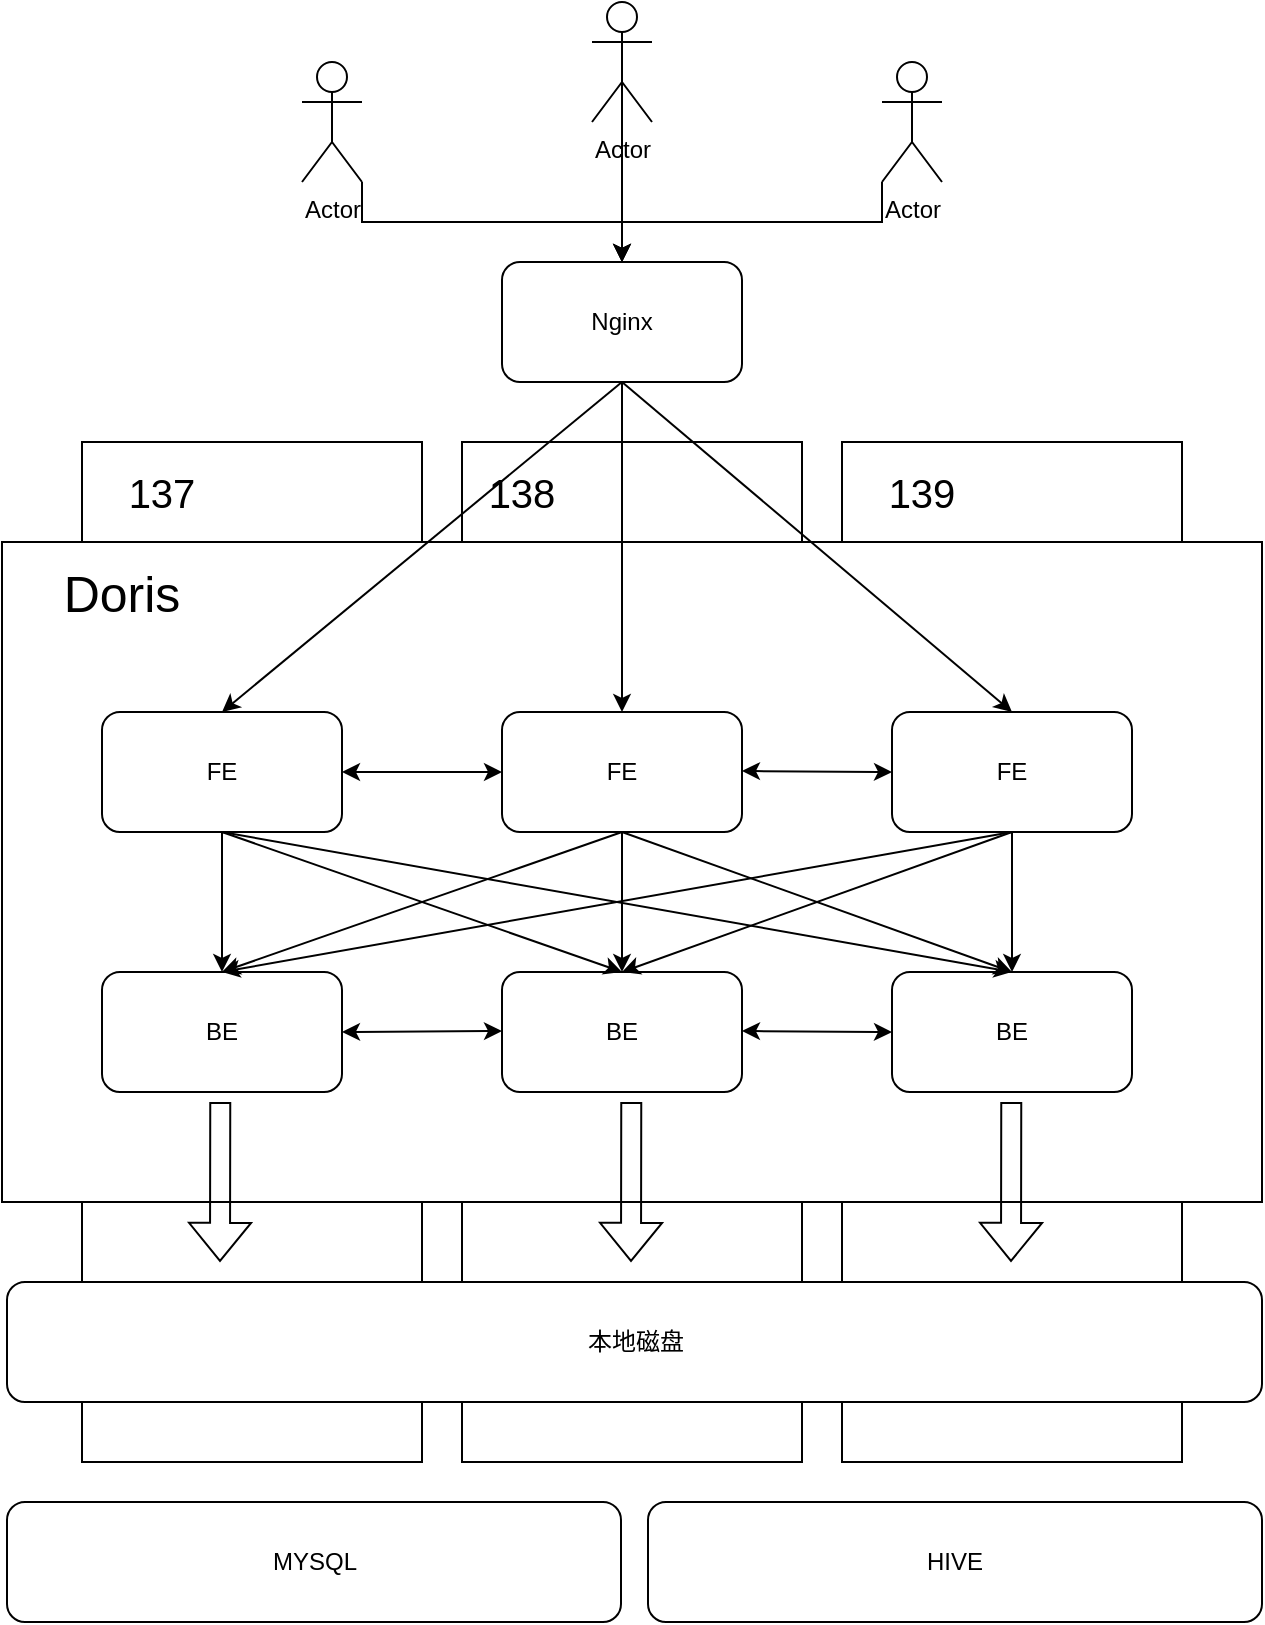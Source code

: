 <mxfile version="24.0.7" type="github">
  <diagram name="第 1 页" id="SJl4heF6QDPqfDFAQpFO">
    <mxGraphModel dx="1386" dy="751" grid="1" gridSize="10" guides="1" tooltips="1" connect="1" arrows="1" fold="1" page="1" pageScale="1" pageWidth="827" pageHeight="1169" math="0" shadow="0">
      <root>
        <mxCell id="0" />
        <mxCell id="1" parent="0" />
        <mxCell id="u3cb8cZpQzkLi7kSh3im-46" value="" style="rounded=0;whiteSpace=wrap;html=1;" vertex="1" parent="1">
          <mxGeometry x="500" y="260" width="170" height="510" as="geometry" />
        </mxCell>
        <mxCell id="u3cb8cZpQzkLi7kSh3im-44" value="" style="rounded=0;whiteSpace=wrap;html=1;" vertex="1" parent="1">
          <mxGeometry x="310" y="260" width="170" height="510" as="geometry" />
        </mxCell>
        <mxCell id="u3cb8cZpQzkLi7kSh3im-42" value="" style="rounded=0;whiteSpace=wrap;html=1;" vertex="1" parent="1">
          <mxGeometry x="120" y="260" width="170" height="510" as="geometry" />
        </mxCell>
        <mxCell id="u3cb8cZpQzkLi7kSh3im-1" value="Nginx" style="rounded=1;whiteSpace=wrap;html=1;" vertex="1" parent="1">
          <mxGeometry x="330" y="170" width="120" height="60" as="geometry" />
        </mxCell>
        <mxCell id="u3cb8cZpQzkLi7kSh3im-13" style="edgeStyle=orthogonalEdgeStyle;rounded=0;orthogonalLoop=1;jettySize=auto;html=1;exitX=0.5;exitY=0.5;exitDx=0;exitDy=0;exitPerimeter=0;" edge="1" parent="1" source="u3cb8cZpQzkLi7kSh3im-2">
          <mxGeometry relative="1" as="geometry">
            <mxPoint x="390" y="170" as="targetPoint" />
          </mxGeometry>
        </mxCell>
        <mxCell id="u3cb8cZpQzkLi7kSh3im-2" value="Actor" style="shape=umlActor;verticalLabelPosition=bottom;verticalAlign=top;html=1;outlineConnect=0;" vertex="1" parent="1">
          <mxGeometry x="375" y="40" width="30" height="60" as="geometry" />
        </mxCell>
        <mxCell id="u3cb8cZpQzkLi7kSh3im-11" style="edgeStyle=orthogonalEdgeStyle;rounded=0;orthogonalLoop=1;jettySize=auto;html=1;exitX=1;exitY=1;exitDx=0;exitDy=0;exitPerimeter=0;" edge="1" parent="1" source="u3cb8cZpQzkLi7kSh3im-3" target="u3cb8cZpQzkLi7kSh3im-1">
          <mxGeometry relative="1" as="geometry" />
        </mxCell>
        <mxCell id="u3cb8cZpQzkLi7kSh3im-3" value="Actor" style="shape=umlActor;verticalLabelPosition=bottom;verticalAlign=top;html=1;outlineConnect=0;" vertex="1" parent="1">
          <mxGeometry x="230" y="70" width="30" height="60" as="geometry" />
        </mxCell>
        <mxCell id="u3cb8cZpQzkLi7kSh3im-14" style="edgeStyle=orthogonalEdgeStyle;rounded=0;orthogonalLoop=1;jettySize=auto;html=1;exitX=0;exitY=1;exitDx=0;exitDy=0;exitPerimeter=0;entryX=0.5;entryY=0;entryDx=0;entryDy=0;" edge="1" parent="1" source="u3cb8cZpQzkLi7kSh3im-4" target="u3cb8cZpQzkLi7kSh3im-1">
          <mxGeometry relative="1" as="geometry" />
        </mxCell>
        <mxCell id="u3cb8cZpQzkLi7kSh3im-4" value="Actor" style="shape=umlActor;verticalLabelPosition=bottom;verticalAlign=top;html=1;outlineConnect=0;" vertex="1" parent="1">
          <mxGeometry x="520" y="70" width="30" height="60" as="geometry" />
        </mxCell>
        <mxCell id="u3cb8cZpQzkLi7kSh3im-15" value="" style="rounded=0;whiteSpace=wrap;html=1;" vertex="1" parent="1">
          <mxGeometry x="80" y="310" width="630" height="330" as="geometry" />
        </mxCell>
        <mxCell id="u3cb8cZpQzkLi7kSh3im-16" value="FE" style="rounded=1;whiteSpace=wrap;html=1;" vertex="1" parent="1">
          <mxGeometry x="130" y="395" width="120" height="60" as="geometry" />
        </mxCell>
        <mxCell id="u3cb8cZpQzkLi7kSh3im-17" value="FE" style="rounded=1;whiteSpace=wrap;html=1;" vertex="1" parent="1">
          <mxGeometry x="330" y="395" width="120" height="60" as="geometry" />
        </mxCell>
        <mxCell id="u3cb8cZpQzkLi7kSh3im-18" value="FE" style="rounded=1;whiteSpace=wrap;html=1;" vertex="1" parent="1">
          <mxGeometry x="525" y="395" width="120" height="60" as="geometry" />
        </mxCell>
        <mxCell id="u3cb8cZpQzkLi7kSh3im-19" value="Doris" style="text;html=1;align=center;verticalAlign=middle;whiteSpace=wrap;rounded=0;fontSize=25;" vertex="1" parent="1">
          <mxGeometry x="110" y="320" width="60" height="30" as="geometry" />
        </mxCell>
        <mxCell id="u3cb8cZpQzkLi7kSh3im-20" value="" style="endArrow=classic;startArrow=classic;html=1;rounded=0;entryX=0;entryY=0.5;entryDx=0;entryDy=0;exitX=1;exitY=0.5;exitDx=0;exitDy=0;" edge="1" parent="1" source="u3cb8cZpQzkLi7kSh3im-16" target="u3cb8cZpQzkLi7kSh3im-17">
          <mxGeometry width="50" height="50" relative="1" as="geometry">
            <mxPoint x="250" y="445" as="sourcePoint" />
            <mxPoint x="300" y="395" as="targetPoint" />
          </mxGeometry>
        </mxCell>
        <mxCell id="u3cb8cZpQzkLi7kSh3im-21" value="" style="endArrow=classic;startArrow=classic;html=1;rounded=0;exitX=1;exitY=0.5;exitDx=0;exitDy=0;entryX=0;entryY=0.5;entryDx=0;entryDy=0;" edge="1" parent="1" target="u3cb8cZpQzkLi7kSh3im-18">
          <mxGeometry width="50" height="50" relative="1" as="geometry">
            <mxPoint x="450" y="424.5" as="sourcePoint" />
            <mxPoint x="520" y="425" as="targetPoint" />
          </mxGeometry>
        </mxCell>
        <mxCell id="u3cb8cZpQzkLi7kSh3im-22" value="BE" style="rounded=1;whiteSpace=wrap;html=1;" vertex="1" parent="1">
          <mxGeometry x="130" y="525" width="120" height="60" as="geometry" />
        </mxCell>
        <mxCell id="u3cb8cZpQzkLi7kSh3im-23" value="BE" style="rounded=1;whiteSpace=wrap;html=1;" vertex="1" parent="1">
          <mxGeometry x="330" y="525" width="120" height="60" as="geometry" />
        </mxCell>
        <mxCell id="u3cb8cZpQzkLi7kSh3im-24" value="BE" style="rounded=1;whiteSpace=wrap;html=1;" vertex="1" parent="1">
          <mxGeometry x="525" y="525" width="120" height="60" as="geometry" />
        </mxCell>
        <mxCell id="u3cb8cZpQzkLi7kSh3im-25" value="" style="endArrow=classic;startArrow=classic;html=1;rounded=0;entryX=0;entryY=0.5;entryDx=0;entryDy=0;" edge="1" parent="1">
          <mxGeometry width="50" height="50" relative="1" as="geometry">
            <mxPoint x="250" y="555" as="sourcePoint" />
            <mxPoint x="330" y="554.5" as="targetPoint" />
          </mxGeometry>
        </mxCell>
        <mxCell id="u3cb8cZpQzkLi7kSh3im-26" value="" style="endArrow=classic;startArrow=classic;html=1;rounded=0;entryX=0;entryY=0.5;entryDx=0;entryDy=0;exitX=1;exitY=0.5;exitDx=0;exitDy=0;" edge="1" parent="1" target="u3cb8cZpQzkLi7kSh3im-24">
          <mxGeometry width="50" height="50" relative="1" as="geometry">
            <mxPoint x="450" y="554.5" as="sourcePoint" />
            <mxPoint x="550" y="554.5" as="targetPoint" />
          </mxGeometry>
        </mxCell>
        <mxCell id="u3cb8cZpQzkLi7kSh3im-29" value="" style="endArrow=classic;html=1;rounded=0;exitX=0.5;exitY=1;exitDx=0;exitDy=0;" edge="1" parent="1" source="u3cb8cZpQzkLi7kSh3im-16" target="u3cb8cZpQzkLi7kSh3im-22">
          <mxGeometry width="50" height="50" relative="1" as="geometry">
            <mxPoint x="170" y="455" as="sourcePoint" />
            <mxPoint x="220" y="405" as="targetPoint" />
          </mxGeometry>
        </mxCell>
        <mxCell id="u3cb8cZpQzkLi7kSh3im-30" value="" style="endArrow=classic;html=1;rounded=0;entryX=0.5;entryY=0;entryDx=0;entryDy=0;exitX=0.5;exitY=1;exitDx=0;exitDy=0;" edge="1" parent="1" source="u3cb8cZpQzkLi7kSh3im-16" target="u3cb8cZpQzkLi7kSh3im-23">
          <mxGeometry width="50" height="50" relative="1" as="geometry">
            <mxPoint x="170" y="455" as="sourcePoint" />
            <mxPoint x="220" y="405" as="targetPoint" />
          </mxGeometry>
        </mxCell>
        <mxCell id="u3cb8cZpQzkLi7kSh3im-31" value="" style="endArrow=classic;html=1;rounded=0;entryX=0.5;entryY=0;entryDx=0;entryDy=0;" edge="1" parent="1" target="u3cb8cZpQzkLi7kSh3im-24">
          <mxGeometry width="50" height="50" relative="1" as="geometry">
            <mxPoint x="190" y="455" as="sourcePoint" />
            <mxPoint x="220" y="405" as="targetPoint" />
          </mxGeometry>
        </mxCell>
        <mxCell id="u3cb8cZpQzkLi7kSh3im-32" value="" style="endArrow=classic;html=1;rounded=0;entryX=0.5;entryY=0;entryDx=0;entryDy=0;" edge="1" parent="1" target="u3cb8cZpQzkLi7kSh3im-22">
          <mxGeometry width="50" height="50" relative="1" as="geometry">
            <mxPoint x="390" y="455" as="sourcePoint" />
            <mxPoint x="440" y="405" as="targetPoint" />
          </mxGeometry>
        </mxCell>
        <mxCell id="u3cb8cZpQzkLi7kSh3im-33" value="" style="endArrow=classic;html=1;rounded=0;entryX=0.5;entryY=0;entryDx=0;entryDy=0;" edge="1" parent="1" target="u3cb8cZpQzkLi7kSh3im-23">
          <mxGeometry width="50" height="50" relative="1" as="geometry">
            <mxPoint x="390" y="455" as="sourcePoint" />
            <mxPoint x="440" y="405" as="targetPoint" />
          </mxGeometry>
        </mxCell>
        <mxCell id="u3cb8cZpQzkLi7kSh3im-34" value="" style="endArrow=classic;html=1;rounded=0;entryX=0.5;entryY=0;entryDx=0;entryDy=0;" edge="1" parent="1" target="u3cb8cZpQzkLi7kSh3im-24">
          <mxGeometry width="50" height="50" relative="1" as="geometry">
            <mxPoint x="390" y="455" as="sourcePoint" />
            <mxPoint x="440" y="405" as="targetPoint" />
          </mxGeometry>
        </mxCell>
        <mxCell id="u3cb8cZpQzkLi7kSh3im-35" value="" style="endArrow=classic;html=1;rounded=0;entryX=0.5;entryY=0;entryDx=0;entryDy=0;exitX=0.5;exitY=1;exitDx=0;exitDy=0;" edge="1" parent="1" source="u3cb8cZpQzkLi7kSh3im-18" target="u3cb8cZpQzkLi7kSh3im-22">
          <mxGeometry width="50" height="50" relative="1" as="geometry">
            <mxPoint x="610" y="455" as="sourcePoint" />
            <mxPoint x="660" y="405" as="targetPoint" />
          </mxGeometry>
        </mxCell>
        <mxCell id="u3cb8cZpQzkLi7kSh3im-36" value="" style="endArrow=classic;html=1;rounded=0;exitX=0.5;exitY=1;exitDx=0;exitDy=0;" edge="1" parent="1" source="u3cb8cZpQzkLi7kSh3im-18">
          <mxGeometry width="50" height="50" relative="1" as="geometry">
            <mxPoint x="610" y="455" as="sourcePoint" />
            <mxPoint x="390" y="525" as="targetPoint" />
          </mxGeometry>
        </mxCell>
        <mxCell id="u3cb8cZpQzkLi7kSh3im-37" value="" style="endArrow=classic;html=1;rounded=0;entryX=0.5;entryY=0;entryDx=0;entryDy=0;exitX=0.5;exitY=1;exitDx=0;exitDy=0;" edge="1" parent="1" source="u3cb8cZpQzkLi7kSh3im-18" target="u3cb8cZpQzkLi7kSh3im-24">
          <mxGeometry width="50" height="50" relative="1" as="geometry">
            <mxPoint x="610" y="455" as="sourcePoint" />
            <mxPoint x="660" y="405" as="targetPoint" />
          </mxGeometry>
        </mxCell>
        <mxCell id="u3cb8cZpQzkLi7kSh3im-38" value="" style="endArrow=classic;html=1;rounded=0;entryX=0.5;entryY=0;entryDx=0;entryDy=0;exitX=0.5;exitY=1;exitDx=0;exitDy=0;" edge="1" parent="1" source="u3cb8cZpQzkLi7kSh3im-1" target="u3cb8cZpQzkLi7kSh3im-16">
          <mxGeometry width="50" height="50" relative="1" as="geometry">
            <mxPoint x="390" y="260" as="sourcePoint" />
            <mxPoint x="440" y="210" as="targetPoint" />
          </mxGeometry>
        </mxCell>
        <mxCell id="u3cb8cZpQzkLi7kSh3im-39" value="" style="endArrow=classic;html=1;rounded=0;exitX=0.5;exitY=1;exitDx=0;exitDy=0;" edge="1" parent="1" source="u3cb8cZpQzkLi7kSh3im-1" target="u3cb8cZpQzkLi7kSh3im-17">
          <mxGeometry width="50" height="50" relative="1" as="geometry">
            <mxPoint x="390" y="260" as="sourcePoint" />
            <mxPoint x="440" y="210" as="targetPoint" />
          </mxGeometry>
        </mxCell>
        <mxCell id="u3cb8cZpQzkLi7kSh3im-40" value="" style="endArrow=classic;html=1;rounded=0;entryX=0.5;entryY=0;entryDx=0;entryDy=0;exitX=0.5;exitY=1;exitDx=0;exitDy=0;" edge="1" parent="1" source="u3cb8cZpQzkLi7kSh3im-1" target="u3cb8cZpQzkLi7kSh3im-18">
          <mxGeometry width="50" height="50" relative="1" as="geometry">
            <mxPoint x="390" y="260" as="sourcePoint" />
            <mxPoint x="440" y="210" as="targetPoint" />
          </mxGeometry>
        </mxCell>
        <mxCell id="u3cb8cZpQzkLi7kSh3im-43" value="137" style="text;html=1;align=center;verticalAlign=middle;whiteSpace=wrap;rounded=0;fontSize=20;" vertex="1" parent="1">
          <mxGeometry x="130" y="270" width="60" height="30" as="geometry" />
        </mxCell>
        <mxCell id="u3cb8cZpQzkLi7kSh3im-45" value="138" style="text;html=1;align=center;verticalAlign=middle;whiteSpace=wrap;rounded=0;fontSize=20;" vertex="1" parent="1">
          <mxGeometry x="310" y="270" width="60" height="30" as="geometry" />
        </mxCell>
        <mxCell id="u3cb8cZpQzkLi7kSh3im-47" value="139" style="text;html=1;align=center;verticalAlign=middle;whiteSpace=wrap;rounded=0;fontSize=20;" vertex="1" parent="1">
          <mxGeometry x="510" y="270" width="60" height="30" as="geometry" />
        </mxCell>
        <mxCell id="u3cb8cZpQzkLi7kSh3im-49" value="本地磁盘" style="rounded=1;whiteSpace=wrap;html=1;" vertex="1" parent="1">
          <mxGeometry x="82.5" y="680" width="627.5" height="60" as="geometry" />
        </mxCell>
        <mxCell id="u3cb8cZpQzkLi7kSh3im-62" value="" style="shape=flexArrow;endArrow=classic;html=1;rounded=0;exitX=0.801;exitY=0.879;exitDx=0;exitDy=0;exitPerimeter=0;" edge="1" parent="1">
          <mxGeometry width="50" height="50" relative="1" as="geometry">
            <mxPoint x="584.63" y="590.0" as="sourcePoint" />
            <mxPoint x="584.5" y="669.93" as="targetPoint" />
          </mxGeometry>
        </mxCell>
        <mxCell id="u3cb8cZpQzkLi7kSh3im-69" value="" style="shape=flexArrow;endArrow=classic;html=1;rounded=0;exitX=0.801;exitY=0.879;exitDx=0;exitDy=0;exitPerimeter=0;" edge="1" parent="1">
          <mxGeometry width="50" height="50" relative="1" as="geometry">
            <mxPoint x="394.63" y="590.0" as="sourcePoint" />
            <mxPoint x="394.5" y="669.93" as="targetPoint" />
          </mxGeometry>
        </mxCell>
        <mxCell id="u3cb8cZpQzkLi7kSh3im-70" value="" style="shape=flexArrow;endArrow=classic;html=1;rounded=0;exitX=0.801;exitY=0.879;exitDx=0;exitDy=0;exitPerimeter=0;" edge="1" parent="1">
          <mxGeometry width="50" height="50" relative="1" as="geometry">
            <mxPoint x="189.13" y="590.0" as="sourcePoint" />
            <mxPoint x="189" y="669.93" as="targetPoint" />
          </mxGeometry>
        </mxCell>
        <mxCell id="u3cb8cZpQzkLi7kSh3im-72" value="MYSQL" style="rounded=1;whiteSpace=wrap;html=1;" vertex="1" parent="1">
          <mxGeometry x="82.5" y="790" width="307" height="60" as="geometry" />
        </mxCell>
        <mxCell id="u3cb8cZpQzkLi7kSh3im-73" value="HIVE" style="rounded=1;whiteSpace=wrap;html=1;" vertex="1" parent="1">
          <mxGeometry x="403" y="790" width="307" height="60" as="geometry" />
        </mxCell>
      </root>
    </mxGraphModel>
  </diagram>
</mxfile>
